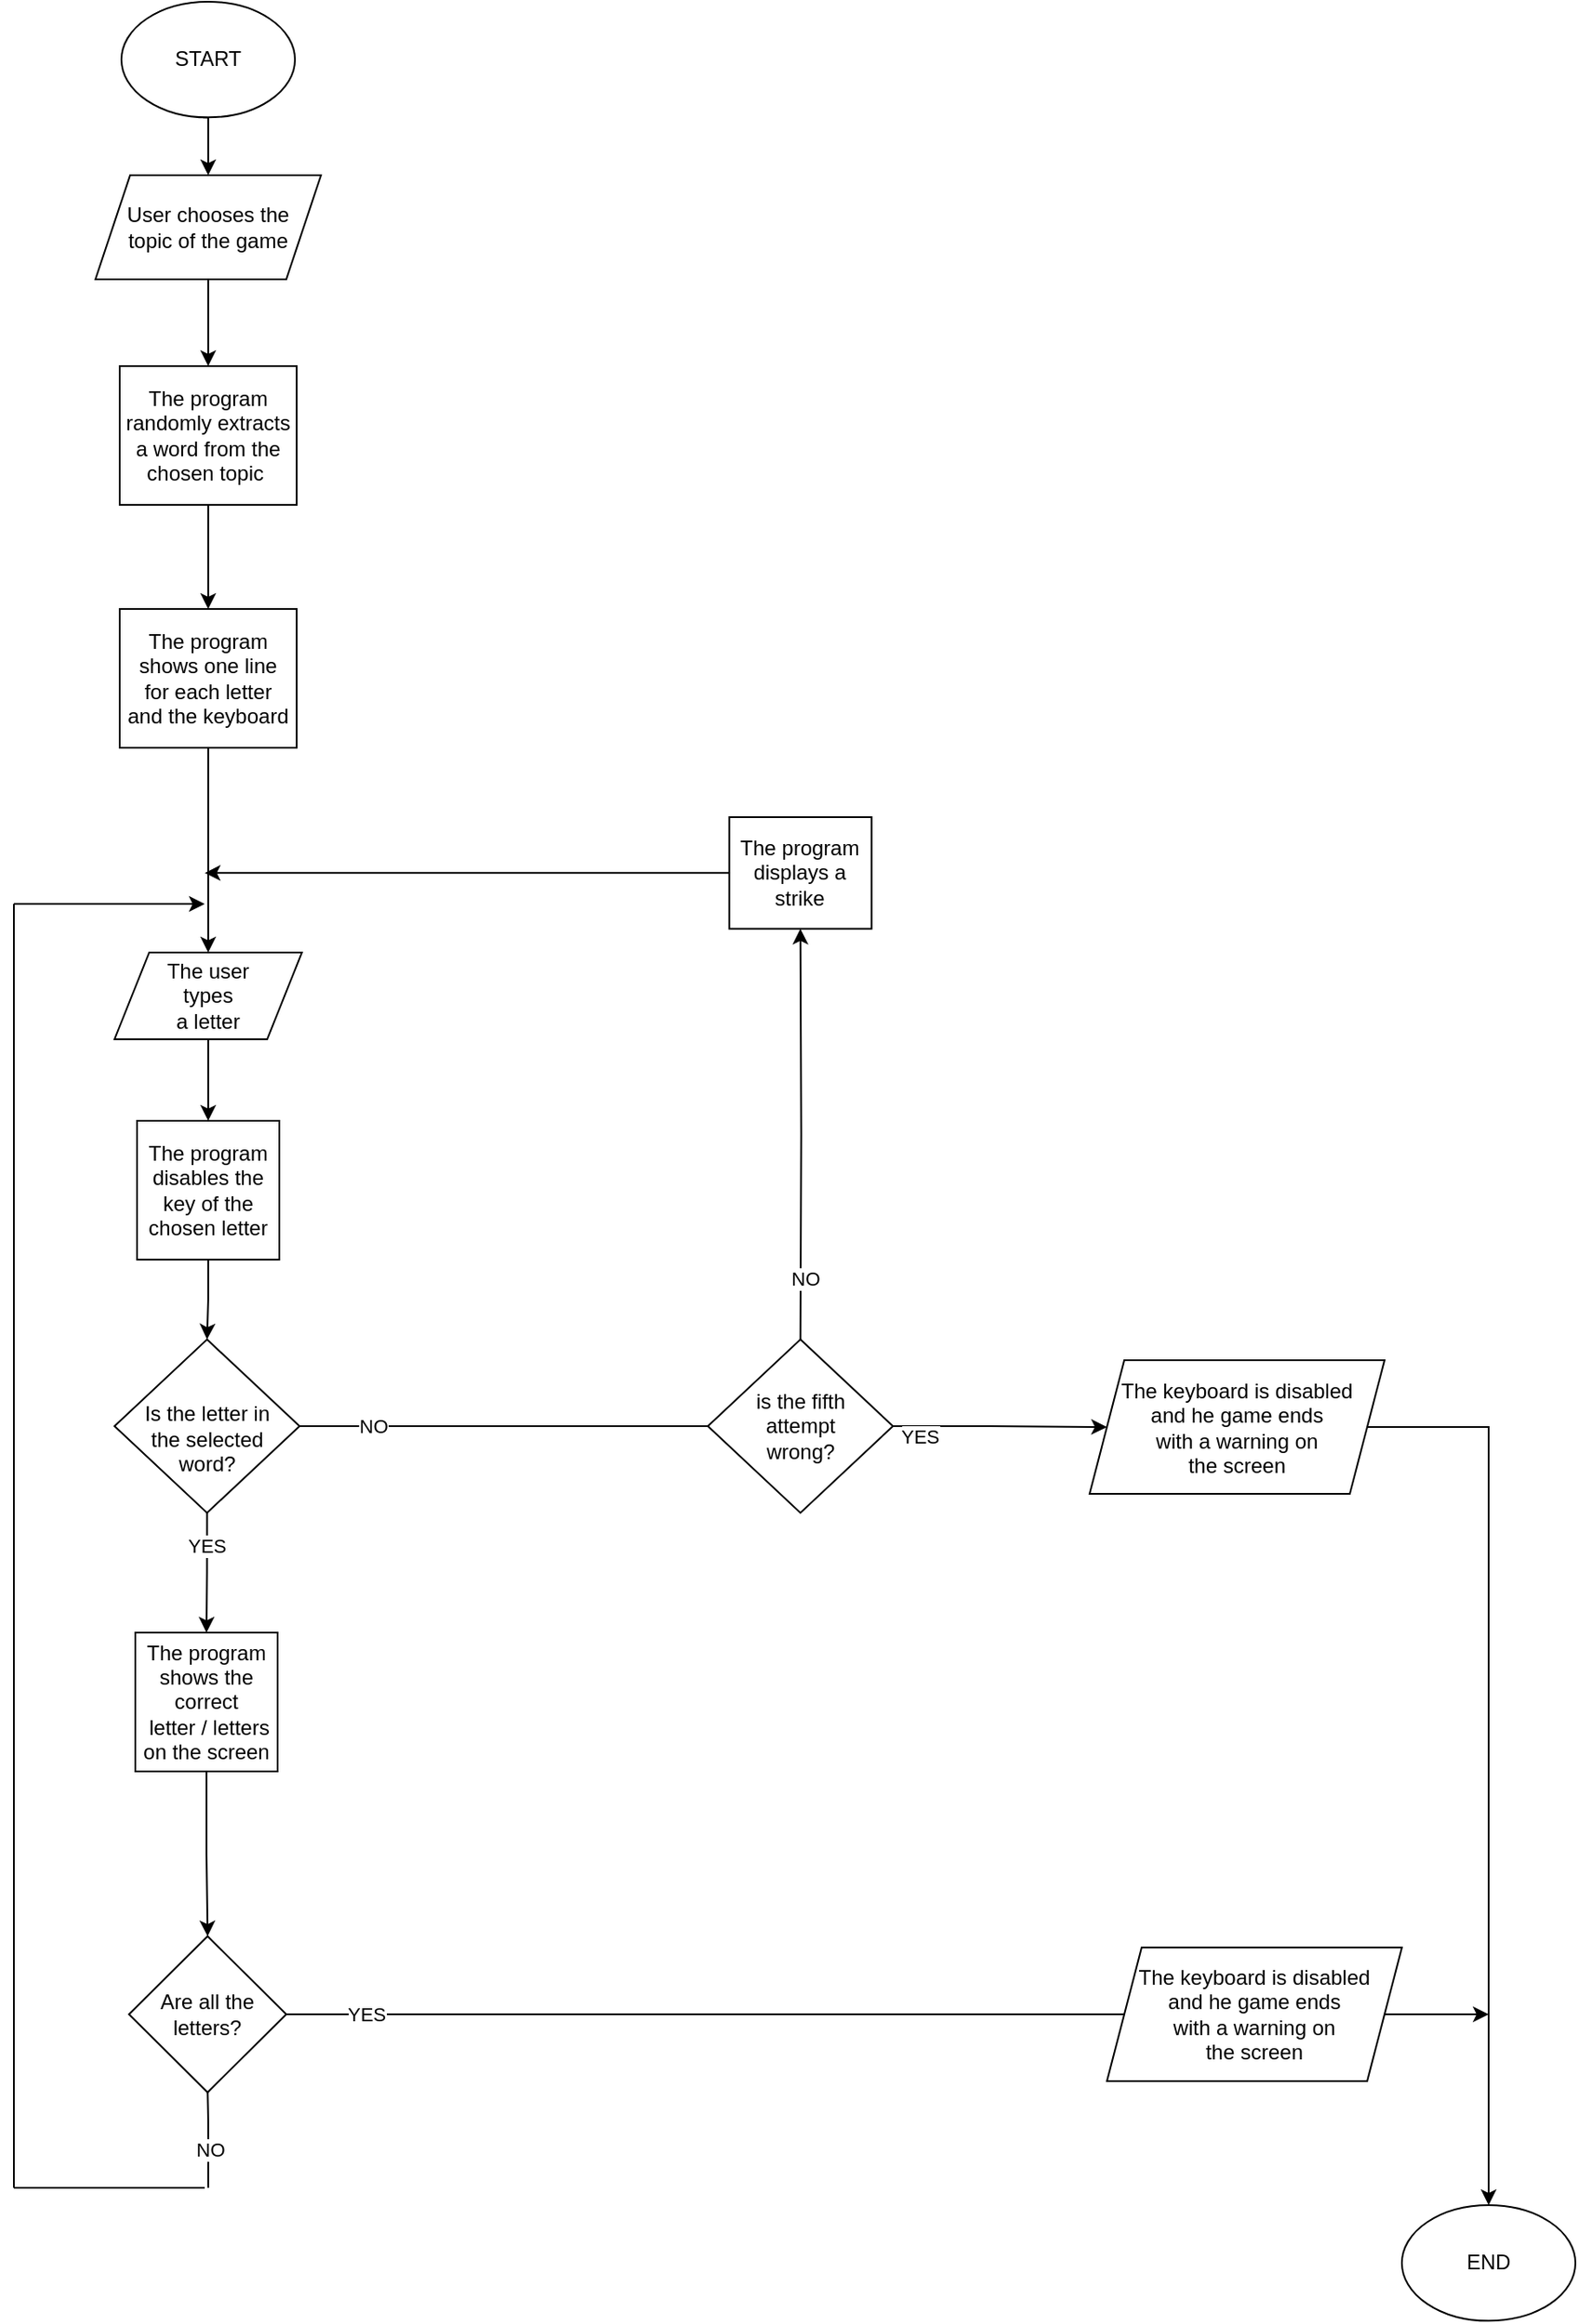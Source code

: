 <mxfile version="14.4.3" type="device"><diagram id="9ifZHKwSBubu4NEvIPkR" name="Pagina-1"><mxGraphModel dx="1112" dy="818" grid="1" gridSize="10" guides="1" tooltips="1" connect="1" arrows="1" fold="1" page="1" pageScale="1" pageWidth="827" pageHeight="1169" math="0" shadow="0"><root><mxCell id="0"/><mxCell id="1" parent="0"/><mxCell id="3LyoR58SlKBXTJvCYeMD-16" style="edgeStyle=orthogonalEdgeStyle;rounded=0;orthogonalLoop=1;jettySize=auto;html=1;entryX=0.5;entryY=0;entryDx=0;entryDy=0;" parent="1" edge="1"><mxGeometry relative="1" as="geometry"><mxPoint x="149" y="86.67" as="sourcePoint"/><mxPoint x="152" y="120" as="targetPoint"/></mxGeometry></mxCell><mxCell id="3LyoR58SlKBXTJvCYeMD-1" value="START" style="ellipse;whiteSpace=wrap;html=1;" parent="1" vertex="1"><mxGeometry x="102" y="20" width="100" height="66.67" as="geometry"/></mxCell><mxCell id="3LyoR58SlKBXTJvCYeMD-8" style="edgeStyle=orthogonalEdgeStyle;rounded=0;orthogonalLoop=1;jettySize=auto;html=1;entryX=0.5;entryY=0;entryDx=0;entryDy=0;" parent="1" source="3LyoR58SlKBXTJvCYeMD-5" target="3LyoR58SlKBXTJvCYeMD-7" edge="1"><mxGeometry relative="1" as="geometry"/></mxCell><mxCell id="3LyoR58SlKBXTJvCYeMD-5" value="The program randomly extracts a word from the chosen topic&amp;nbsp;" style="rounded=0;whiteSpace=wrap;html=1;" parent="1" vertex="1"><mxGeometry x="101" y="230" width="102" height="80" as="geometry"/></mxCell><mxCell id="3LyoR58SlKBXTJvCYeMD-10" style="edgeStyle=orthogonalEdgeStyle;rounded=0;orthogonalLoop=1;jettySize=auto;html=1;entryX=0.5;entryY=0;entryDx=0;entryDy=0;exitX=0.5;exitY=1;exitDx=0;exitDy=0;" parent="1" source="3LyoR58SlKBXTJvCYeMD-7" target="3LyoR58SlKBXTJvCYeMD-11" edge="1"><mxGeometry relative="1" as="geometry"><mxPoint x="152" y="550" as="targetPoint"/><mxPoint x="152" y="500" as="sourcePoint"/></mxGeometry></mxCell><mxCell id="3LyoR58SlKBXTJvCYeMD-7" value="The program shows one line &lt;br&gt;for each letter &lt;br&gt;and the keyboard" style="rounded=0;whiteSpace=wrap;html=1;" parent="1" vertex="1"><mxGeometry x="101" y="370" width="102" height="80" as="geometry"/></mxCell><mxCell id="3LyoR58SlKBXTJvCYeMD-19" style="edgeStyle=orthogonalEdgeStyle;rounded=0;orthogonalLoop=1;jettySize=auto;html=1;entryX=0.5;entryY=0;entryDx=0;entryDy=0;" parent="1" source="TprFbdBglCdUz0lygOE4-1" target="3LyoR58SlKBXTJvCYeMD-18" edge="1"><mxGeometry relative="1" as="geometry"/></mxCell><mxCell id="3LyoR58SlKBXTJvCYeMD-11" value="The user &lt;br&gt;types &lt;br&gt;a letter" style="shape=parallelogram;perimeter=parallelogramPerimeter;whiteSpace=wrap;html=1;fixedSize=1;" parent="1" vertex="1"><mxGeometry x="98" y="568" width="108" height="50" as="geometry"/></mxCell><mxCell id="3LyoR58SlKBXTJvCYeMD-17" style="edgeStyle=orthogonalEdgeStyle;rounded=0;orthogonalLoop=1;jettySize=auto;html=1;entryX=0.5;entryY=0;entryDx=0;entryDy=0;" parent="1" source="3LyoR58SlKBXTJvCYeMD-15" target="3LyoR58SlKBXTJvCYeMD-5" edge="1"><mxGeometry relative="1" as="geometry"/></mxCell><mxCell id="3LyoR58SlKBXTJvCYeMD-15" value="User chooses the &lt;br&gt;topic of the game" style="shape=parallelogram;perimeter=parallelogramPerimeter;whiteSpace=wrap;html=1;fixedSize=1;" parent="1" vertex="1"><mxGeometry x="87" y="120" width="130" height="60" as="geometry"/></mxCell><mxCell id="3LyoR58SlKBXTJvCYeMD-22" style="edgeStyle=orthogonalEdgeStyle;rounded=0;orthogonalLoop=1;jettySize=auto;html=1;entryX=0;entryY=0.5;entryDx=0;entryDy=0;" parent="1" source="3LyoR58SlKBXTJvCYeMD-18" edge="1"><mxGeometry relative="1" as="geometry"><mxPoint x="500" y="841" as="targetPoint"/></mxGeometry></mxCell><mxCell id="3LyoR58SlKBXTJvCYeMD-49" value="NO" style="edgeLabel;html=1;align=center;verticalAlign=middle;resizable=0;points=[];" parent="3LyoR58SlKBXTJvCYeMD-22" vertex="1" connectable="0"><mxGeometry x="-0.713" relative="1" as="geometry"><mxPoint as="offset"/></mxGeometry></mxCell><mxCell id="3LyoR58SlKBXTJvCYeMD-32" value="YES" style="edgeStyle=orthogonalEdgeStyle;rounded=0;orthogonalLoop=1;jettySize=auto;html=1;entryX=0.5;entryY=0;entryDx=0;entryDy=0;exitX=0.5;exitY=1;exitDx=0;exitDy=0;" parent="1" source="3LyoR58SlKBXTJvCYeMD-18" target="3LyoR58SlKBXTJvCYeMD-31" edge="1"><mxGeometry x="-0.452" relative="1" as="geometry"><mxPoint x="150" y="910" as="sourcePoint"/><mxPoint x="290" y="960" as="targetPoint"/><Array as="points"/><mxPoint as="offset"/></mxGeometry></mxCell><mxCell id="3LyoR58SlKBXTJvCYeMD-18" value="&lt;br&gt;Is the letter in &lt;br&gt;the selected &lt;br&gt;word?" style="rhombus;whiteSpace=wrap;html=1;" parent="1" vertex="1"><mxGeometry x="98" y="791" width="106.66" height="100" as="geometry"/></mxCell><mxCell id="3LyoR58SlKBXTJvCYeMD-24" style="edgeStyle=orthogonalEdgeStyle;rounded=0;orthogonalLoop=1;jettySize=auto;html=1;entryX=0.5;entryY=1;entryDx=0;entryDy=0;" parent="1" target="3LyoR58SlKBXTJvCYeMD-23" edge="1"><mxGeometry relative="1" as="geometry"><mxPoint x="493.333" y="791.003" as="sourcePoint"/></mxGeometry></mxCell><mxCell id="3LyoR58SlKBXTJvCYeMD-50" value="NO" style="edgeLabel;html=1;align=center;verticalAlign=middle;resizable=0;points=[];" parent="3LyoR58SlKBXTJvCYeMD-24" vertex="1" connectable="0"><mxGeometry x="-0.701" y="-2" relative="1" as="geometry"><mxPoint as="offset"/></mxGeometry></mxCell><mxCell id="3LyoR58SlKBXTJvCYeMD-27" style="edgeStyle=orthogonalEdgeStyle;rounded=0;orthogonalLoop=1;jettySize=auto;html=1;" parent="1" source="3LyoR58SlKBXTJvCYeMD-23" edge="1"><mxGeometry relative="1" as="geometry"><mxPoint x="150" y="522.155" as="targetPoint"/></mxGeometry></mxCell><mxCell id="3LyoR58SlKBXTJvCYeMD-23" value="The program displays a strike" style="rounded=0;whiteSpace=wrap;html=1;" parent="1" vertex="1"><mxGeometry x="452.33" y="490" width="82" height="64.31" as="geometry"/></mxCell><mxCell id="3LyoR58SlKBXTJvCYeMD-47" style="edgeStyle=orthogonalEdgeStyle;rounded=0;orthogonalLoop=1;jettySize=auto;html=1;entryX=0.5;entryY=0;entryDx=0;entryDy=0;" parent="1" source="3LyoR58SlKBXTJvCYeMD-28" target="3LyoR58SlKBXTJvCYeMD-46" edge="1"><mxGeometry relative="1" as="geometry"/></mxCell><mxCell id="3LyoR58SlKBXTJvCYeMD-28" value="The keyboard is disabled&lt;br&gt;and he game ends &lt;br&gt;with a warning on &lt;br&gt;the&amp;nbsp;screen" style="shape=parallelogram;perimeter=parallelogramPerimeter;whiteSpace=wrap;html=1;fixedSize=1;" parent="1" vertex="1"><mxGeometry x="660" y="803" width="170" height="77" as="geometry"/></mxCell><mxCell id="3LyoR58SlKBXTJvCYeMD-36" value="" style="edgeStyle=orthogonalEdgeStyle;rounded=0;orthogonalLoop=1;jettySize=auto;html=1;entryX=0.5;entryY=0;entryDx=0;entryDy=0;" parent="1" source="3LyoR58SlKBXTJvCYeMD-31" target="3LyoR58SlKBXTJvCYeMD-37" edge="1"><mxGeometry relative="1" as="geometry"><mxPoint x="151.2" y="1130.026" as="targetPoint"/></mxGeometry></mxCell><mxCell id="3LyoR58SlKBXTJvCYeMD-31" value="The program shows the&lt;br&gt;correct&lt;br&gt;&amp;nbsp;letter / letters on the screen" style="rounded=0;whiteSpace=wrap;html=1;" parent="1" vertex="1"><mxGeometry x="110" y="960" width="82" height="80" as="geometry"/></mxCell><mxCell id="3LyoR58SlKBXTJvCYeMD-45" style="edgeStyle=orthogonalEdgeStyle;rounded=0;orthogonalLoop=1;jettySize=auto;html=1;entryX=0;entryY=0.5;entryDx=0;entryDy=0;" parent="1" source="3LyoR58SlKBXTJvCYeMD-37" edge="1"><mxGeometry relative="1" as="geometry"><mxPoint x="710" y="1180" as="targetPoint"/></mxGeometry></mxCell><mxCell id="3LyoR58SlKBXTJvCYeMD-52" value="YES" style="edgeLabel;html=1;align=center;verticalAlign=middle;resizable=0;points=[];" parent="3LyoR58SlKBXTJvCYeMD-45" vertex="1" connectable="0"><mxGeometry x="-0.822" relative="1" as="geometry"><mxPoint as="offset"/></mxGeometry></mxCell><mxCell id="3LyoR58SlKBXTJvCYeMD-37" value="Are all the &lt;br&gt;letters?" style="rhombus;whiteSpace=wrap;html=1;" parent="1" vertex="1"><mxGeometry x="106.34" y="1135" width="90.66" height="90" as="geometry"/></mxCell><mxCell id="3LyoR58SlKBXTJvCYeMD-42" value="" style="endArrow=none;html=1;" parent="1" edge="1"><mxGeometry width="50" height="50" relative="1" as="geometry"><mxPoint x="40" y="1280" as="sourcePoint"/><mxPoint x="40" y="540" as="targetPoint"/></mxGeometry></mxCell><mxCell id="3LyoR58SlKBXTJvCYeMD-43" value="" style="endArrow=classic;html=1;" parent="1" edge="1"><mxGeometry width="50" height="50" relative="1" as="geometry"><mxPoint x="40" y="540" as="sourcePoint"/><mxPoint x="150" y="540" as="targetPoint"/></mxGeometry></mxCell><mxCell id="3LyoR58SlKBXTJvCYeMD-46" value="END" style="ellipse;whiteSpace=wrap;html=1;" parent="1" vertex="1"><mxGeometry x="840" y="1290" width="100" height="66.67" as="geometry"/></mxCell><mxCell id="3LyoR58SlKBXTJvCYeMD-48" value="" style="endArrow=classic;html=1;exitX=1;exitY=0.5;exitDx=0;exitDy=0;" parent="1" edge="1"><mxGeometry width="50" height="50" relative="1" as="geometry"><mxPoint x="820" y="1180" as="sourcePoint"/><mxPoint x="890" y="1180" as="targetPoint"/></mxGeometry></mxCell><mxCell id="3LyoR58SlKBXTJvCYeMD-54" value="" style="endArrow=none;html=1;" parent="1" edge="1"><mxGeometry width="50" height="50" relative="1" as="geometry"><mxPoint x="40" y="1280" as="sourcePoint"/><mxPoint x="150" y="1280" as="targetPoint"/></mxGeometry></mxCell><mxCell id="3LyoR58SlKBXTJvCYeMD-55" value="" style="endArrow=none;html=1;entryX=0.5;entryY=1;entryDx=0;entryDy=0;" parent="1" edge="1"><mxGeometry width="50" height="50" relative="1" as="geometry"><mxPoint x="152" y="1280" as="sourcePoint"/><mxPoint x="151.67" y="1225" as="targetPoint"/><Array as="points"><mxPoint x="152" y="1250"/><mxPoint x="152" y="1240"/></Array></mxGeometry></mxCell><mxCell id="3LyoR58SlKBXTJvCYeMD-56" value="NO" style="edgeLabel;html=1;align=center;verticalAlign=middle;resizable=0;points=[];" parent="3LyoR58SlKBXTJvCYeMD-55" vertex="1" connectable="0"><mxGeometry x="-0.185" y="-1" relative="1" as="geometry"><mxPoint as="offset"/></mxGeometry></mxCell><mxCell id="TprFbdBglCdUz0lygOE4-1" value="The program disables the key of the chosen letter" style="rounded=0;whiteSpace=wrap;html=1;" parent="1" vertex="1"><mxGeometry x="111" y="665" width="82" height="80" as="geometry"/></mxCell><mxCell id="J-HMjk4rP9Qwen_TxfeD-4" style="edgeStyle=orthogonalEdgeStyle;rounded=0;orthogonalLoop=1;jettySize=auto;html=1;entryX=0.5;entryY=0;entryDx=0;entryDy=0;" edge="1" parent="1" source="3LyoR58SlKBXTJvCYeMD-11" target="TprFbdBglCdUz0lygOE4-1"><mxGeometry relative="1" as="geometry"><mxPoint x="152" y="618" as="sourcePoint"/><mxPoint x="151.33" y="791" as="targetPoint"/></mxGeometry></mxCell><mxCell id="J-HMjk4rP9Qwen_TxfeD-12" value="" style="edgeStyle=orthogonalEdgeStyle;rounded=0;orthogonalLoop=1;jettySize=auto;html=1;" edge="1" parent="1" source="J-HMjk4rP9Qwen_TxfeD-6" target="3LyoR58SlKBXTJvCYeMD-28"><mxGeometry relative="1" as="geometry"/></mxCell><mxCell id="J-HMjk4rP9Qwen_TxfeD-13" value="YES" style="edgeLabel;html=1;align=center;verticalAlign=middle;resizable=0;points=[];" vertex="1" connectable="0" parent="J-HMjk4rP9Qwen_TxfeD-12"><mxGeometry x="-0.721" y="-7" relative="1" as="geometry"><mxPoint x="-2" y="-1" as="offset"/></mxGeometry></mxCell><mxCell id="J-HMjk4rP9Qwen_TxfeD-6" value="is the fifth &lt;br&gt;attempt &lt;br&gt;wrong?" style="rhombus;whiteSpace=wrap;html=1;" vertex="1" parent="1"><mxGeometry x="440" y="791" width="106.66" height="100" as="geometry"/></mxCell><mxCell id="J-HMjk4rP9Qwen_TxfeD-11" value="The keyboard is disabled&lt;br&gt;and he game ends &lt;br&gt;with a warning on &lt;br&gt;the&amp;nbsp;screen" style="shape=parallelogram;perimeter=parallelogramPerimeter;whiteSpace=wrap;html=1;fixedSize=1;" vertex="1" parent="1"><mxGeometry x="670" y="1141.5" width="170" height="77" as="geometry"/></mxCell></root></mxGraphModel></diagram></mxfile>